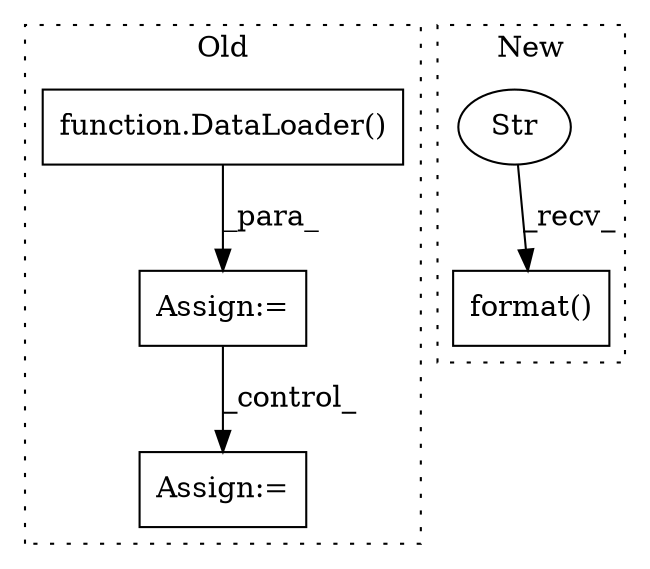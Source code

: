 digraph G {
subgraph cluster0 {
1 [label="function.DataLoader()" a="75" s="6569,6681" l="20,132" shape="box"];
4 [label="Assign:=" a="68" s="6566" l="3" shape="box"];
5 [label="Assign:=" a="68" s="10623" l="3" shape="box"];
label = "Old";
style="dotted";
}
subgraph cluster1 {
2 [label="format()" a="75" s="4232,4263" l="27,1" shape="box"];
3 [label="Str" a="66" s="4232" l="19" shape="ellipse"];
label = "New";
style="dotted";
}
1 -> 4 [label="_para_"];
3 -> 2 [label="_recv_"];
4 -> 5 [label="_control_"];
}